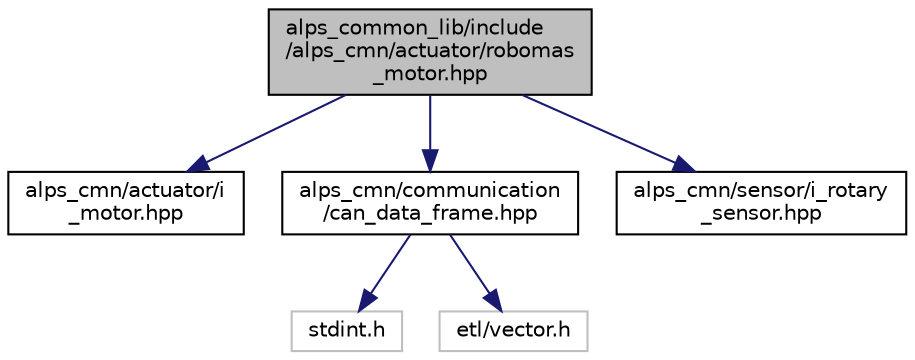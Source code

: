 digraph "alps_common_lib/include/alps_cmn/actuator/robomas_motor.hpp"
{
 // LATEX_PDF_SIZE
  edge [fontname="Helvetica",fontsize="10",labelfontname="Helvetica",labelfontsize="10"];
  node [fontname="Helvetica",fontsize="10",shape=record];
  Node1 [label="alps_common_lib/include\l/alps_cmn/actuator/robomas\l_motor.hpp",height=0.2,width=0.4,color="black", fillcolor="grey75", style="filled", fontcolor="black",tooltip="ロボマスモータのライブラリ"];
  Node1 -> Node2 [color="midnightblue",fontsize="10",style="solid",fontname="Helvetica"];
  Node2 [label="alps_cmn/actuator/i\l_motor.hpp",height=0.2,width=0.4,color="black", fillcolor="white", style="filled",URL="$i__motor_8hpp.html",tooltip=" "];
  Node1 -> Node3 [color="midnightblue",fontsize="10",style="solid",fontname="Helvetica"];
  Node3 [label="alps_cmn/communication\l/can_data_frame.hpp",height=0.2,width=0.4,color="black", fillcolor="white", style="filled",URL="$can__data__frame_8hpp.html",tooltip="CANフレームを表す構造体"];
  Node3 -> Node4 [color="midnightblue",fontsize="10",style="solid",fontname="Helvetica"];
  Node4 [label="stdint.h",height=0.2,width=0.4,color="grey75", fillcolor="white", style="filled",tooltip=" "];
  Node3 -> Node5 [color="midnightblue",fontsize="10",style="solid",fontname="Helvetica"];
  Node5 [label="etl/vector.h",height=0.2,width=0.4,color="grey75", fillcolor="white", style="filled",tooltip=" "];
  Node1 -> Node6 [color="midnightblue",fontsize="10",style="solid",fontname="Helvetica"];
  Node6 [label="alps_cmn/sensor/i_rotary\l_sensor.hpp",height=0.2,width=0.4,color="black", fillcolor="white", style="filled",URL="$i__rotary__sensor_8hpp.html",tooltip=" "];
}
